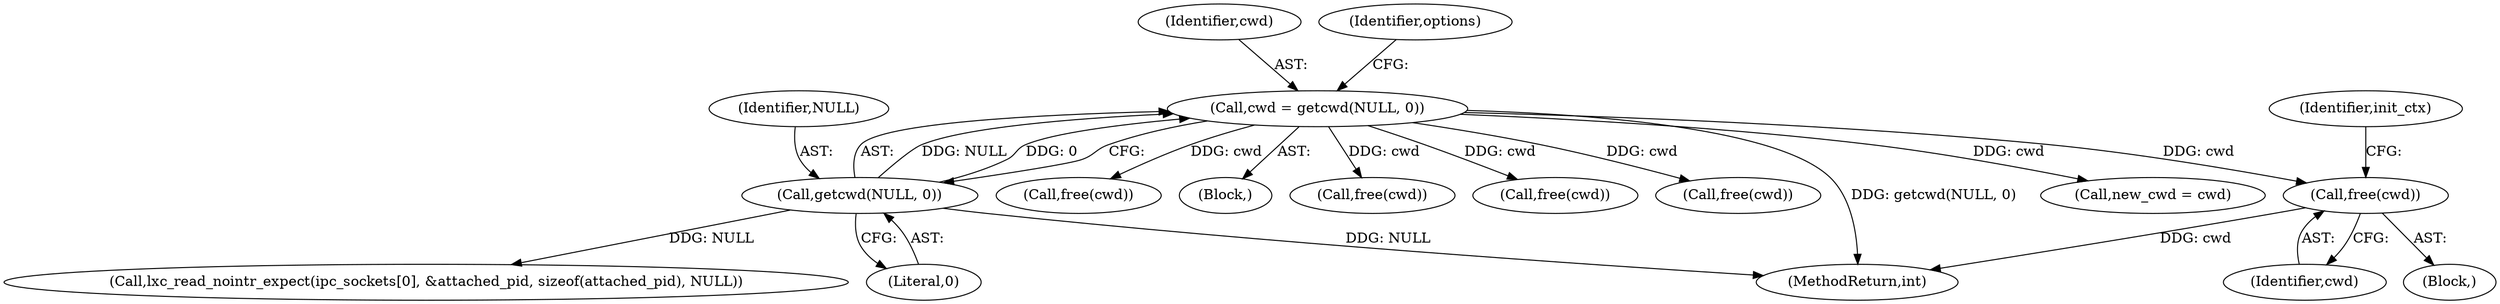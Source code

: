 digraph "0_lxc_5c3fcae78b63ac9dd56e36075903921bd9461f9e_0@API" {
"1000271" [label="(Call,free(cwd))"];
"1000218" [label="(Call,cwd = getcwd(NULL, 0))"];
"1000220" [label="(Call,getcwd(NULL, 0))"];
"1000604" [label="(Call,free(cwd))"];
"1000274" [label="(Identifier,init_ctx)"];
"1000134" [label="(Block,)"];
"1000222" [label="(Literal,0)"];
"1000219" [label="(Identifier,cwd)"];
"1000288" [label="(Call,free(cwd))"];
"1000268" [label="(Block,)"];
"1000248" [label="(Call,free(cwd))"];
"1000218" [label="(Call,cwd = getcwd(NULL, 0))"];
"1000272" [label="(Identifier,cwd)"];
"1000345" [label="(Call,lxc_read_nointr_expect(ipc_sockets[0], &attached_pid, sizeof(attached_pid), NULL))"];
"1000271" [label="(Call,free(cwd))"];
"1000220" [label="(Call,getcwd(NULL, 0))"];
"1000306" [label="(Call,free(cwd))"];
"1000590" [label="(Call,new_cwd = cwd)"];
"1000221" [label="(Identifier,NULL)"];
"1000658" [label="(MethodReturn,int)"];
"1000226" [label="(Identifier,options)"];
"1000271" -> "1000268"  [label="AST: "];
"1000271" -> "1000272"  [label="CFG: "];
"1000272" -> "1000271"  [label="AST: "];
"1000274" -> "1000271"  [label="CFG: "];
"1000271" -> "1000658"  [label="DDG: cwd"];
"1000218" -> "1000271"  [label="DDG: cwd"];
"1000218" -> "1000134"  [label="AST: "];
"1000218" -> "1000220"  [label="CFG: "];
"1000219" -> "1000218"  [label="AST: "];
"1000220" -> "1000218"  [label="AST: "];
"1000226" -> "1000218"  [label="CFG: "];
"1000218" -> "1000658"  [label="DDG: getcwd(NULL, 0)"];
"1000220" -> "1000218"  [label="DDG: NULL"];
"1000220" -> "1000218"  [label="DDG: 0"];
"1000218" -> "1000248"  [label="DDG: cwd"];
"1000218" -> "1000288"  [label="DDG: cwd"];
"1000218" -> "1000306"  [label="DDG: cwd"];
"1000218" -> "1000590"  [label="DDG: cwd"];
"1000218" -> "1000604"  [label="DDG: cwd"];
"1000220" -> "1000222"  [label="CFG: "];
"1000221" -> "1000220"  [label="AST: "];
"1000222" -> "1000220"  [label="AST: "];
"1000220" -> "1000658"  [label="DDG: NULL"];
"1000220" -> "1000345"  [label="DDG: NULL"];
}
